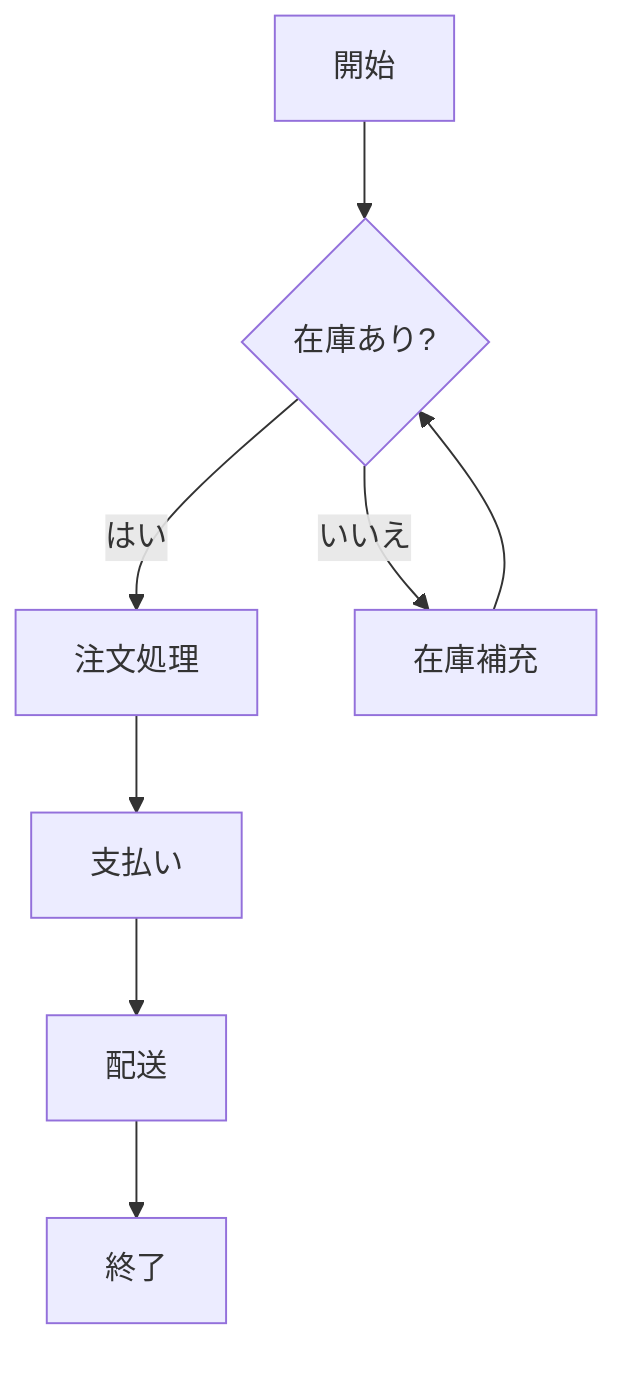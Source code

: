 graph TD
    A[開始] --> B{在庫あり?}
    B -->|はい| C[注文処理]
    B -->|いいえ| D[在庫補充]
    C --> E[支払い]
    D --> B
    E --> F[配送]
    F --> G[終了]
